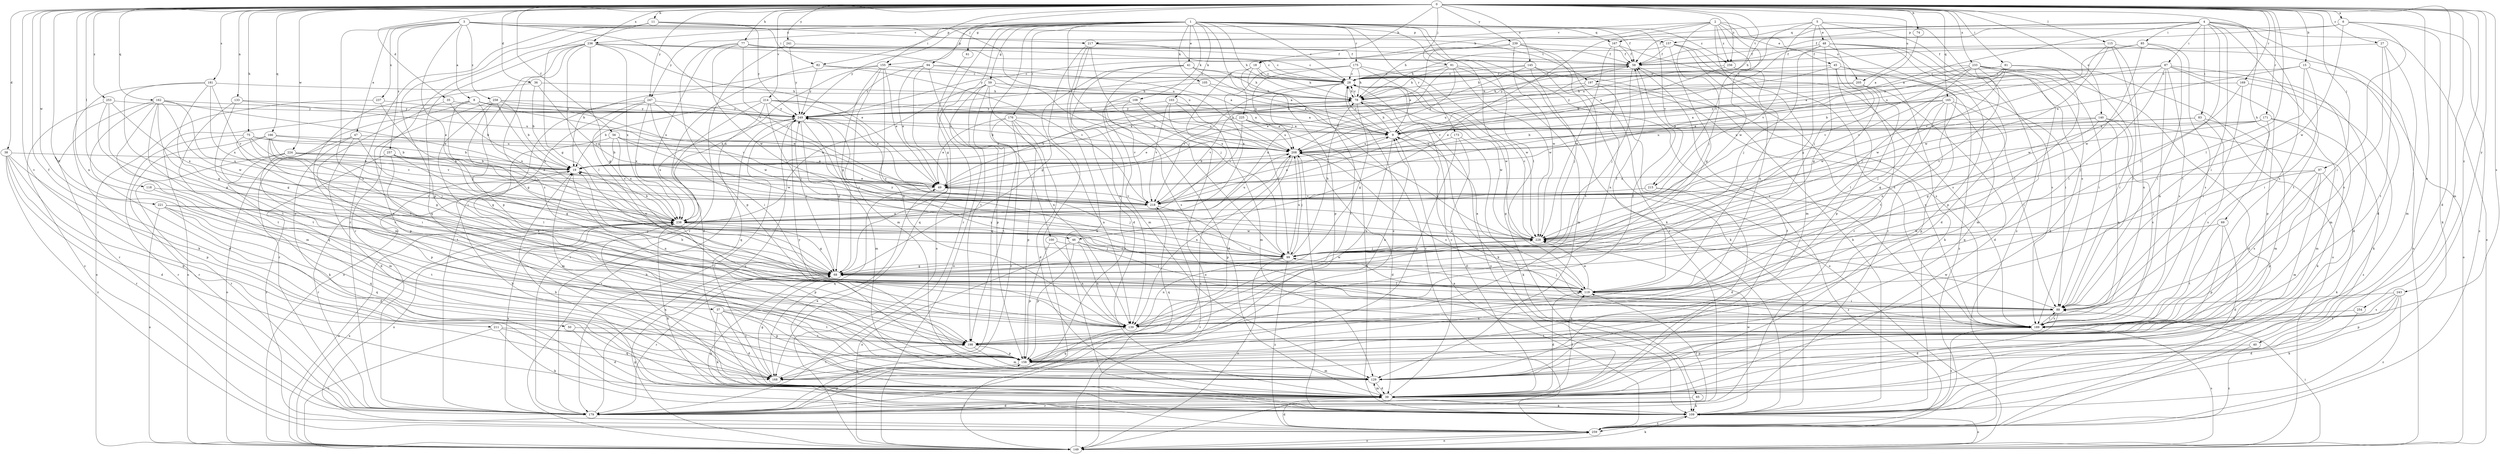 strict digraph  {
0;
1;
2;
3;
4;
5;
6;
8;
9;
11;
15;
18;
19;
27;
28;
35;
36;
37;
38;
39;
40;
41;
45;
46;
47;
48;
49;
50;
56;
58;
59;
61;
65;
68;
69;
74;
75;
77;
78;
81;
82;
83;
85;
87;
88;
91;
94;
97;
99;
100;
103;
105;
108;
109;
115;
118;
119;
129;
133;
139;
140;
145;
149;
155;
157;
158;
162;
165;
166;
167;
168;
169;
171;
173;
175;
176;
179;
181;
189;
197;
198;
205;
208;
211;
214;
215;
217;
218;
221;
224;
225;
228;
233;
236;
237;
238;
239;
241;
243;
247;
249;
253;
254;
256;
257;
258;
259;
0 -> 6  [label=a];
0 -> 11  [label=b];
0 -> 15  [label=b];
0 -> 18  [label=b];
0 -> 27  [label=c];
0 -> 35  [label=d];
0 -> 36  [label=d];
0 -> 37  [label=d];
0 -> 38  [label=d];
0 -> 39  [label=d];
0 -> 40  [label=e];
0 -> 50  [label=f];
0 -> 56  [label=f];
0 -> 69  [label=h];
0 -> 74  [label=h];
0 -> 75  [label=h];
0 -> 77  [label=h];
0 -> 81  [label=i];
0 -> 91  [label=j];
0 -> 94  [label=j];
0 -> 97  [label=j];
0 -> 115  [label=l];
0 -> 118  [label=l];
0 -> 119  [label=l];
0 -> 129  [label=m];
0 -> 133  [label=n];
0 -> 139  [label=n];
0 -> 140  [label=o];
0 -> 145  [label=o];
0 -> 155  [label=p];
0 -> 162  [label=q];
0 -> 165  [label=q];
0 -> 166  [label=q];
0 -> 169  [label=r];
0 -> 171  [label=r];
0 -> 181  [label=s];
0 -> 189  [label=s];
0 -> 197  [label=t];
0 -> 205  [label=u];
0 -> 211  [label=v];
0 -> 214  [label=v];
0 -> 221  [label=w];
0 -> 224  [label=w];
0 -> 233  [label=x];
0 -> 236  [label=x];
0 -> 239  [label=y];
0 -> 241  [label=y];
0 -> 243  [label=y];
0 -> 247  [label=y];
0 -> 253  [label=z];
0 -> 254  [label=z];
0 -> 256  [label=z];
1 -> 28  [label=c];
1 -> 41  [label=e];
1 -> 58  [label=f];
1 -> 59  [label=g];
1 -> 61  [label=g];
1 -> 65  [label=g];
1 -> 68  [label=g];
1 -> 78  [label=h];
1 -> 82  [label=i];
1 -> 99  [label=j];
1 -> 100  [label=k];
1 -> 103  [label=k];
1 -> 105  [label=k];
1 -> 108  [label=k];
1 -> 109  [label=k];
1 -> 119  [label=l];
1 -> 155  [label=p];
1 -> 173  [label=r];
1 -> 175  [label=r];
1 -> 176  [label=r];
1 -> 179  [label=r];
1 -> 215  [label=v];
1 -> 225  [label=w];
1 -> 236  [label=x];
1 -> 247  [label=y];
1 -> 249  [label=y];
1 -> 256  [label=z];
2 -> 18  [label=b];
2 -> 45  [label=e];
2 -> 46  [label=e];
2 -> 99  [label=j];
2 -> 139  [label=n];
2 -> 205  [label=u];
2 -> 215  [label=v];
2 -> 217  [label=v];
2 -> 228  [label=w];
2 -> 256  [label=z];
3 -> 8  [label=a];
3 -> 46  [label=e];
3 -> 47  [label=e];
3 -> 82  [label=i];
3 -> 139  [label=n];
3 -> 157  [label=p];
3 -> 197  [label=t];
3 -> 217  [label=v];
3 -> 218  [label=v];
3 -> 237  [label=x];
3 -> 257  [label=z];
3 -> 258  [label=z];
4 -> 9  [label=a];
4 -> 39  [label=d];
4 -> 58  [label=f];
4 -> 78  [label=h];
4 -> 83  [label=i];
4 -> 85  [label=i];
4 -> 87  [label=i];
4 -> 88  [label=i];
4 -> 119  [label=l];
4 -> 149  [label=o];
4 -> 167  [label=q];
4 -> 189  [label=s];
4 -> 198  [label=t];
5 -> 48  [label=e];
5 -> 68  [label=g];
5 -> 78  [label=h];
5 -> 99  [label=j];
5 -> 189  [label=s];
5 -> 208  [label=u];
5 -> 218  [label=v];
5 -> 259  [label=z];
6 -> 58  [label=f];
6 -> 88  [label=i];
6 -> 109  [label=k];
6 -> 157  [label=p];
6 -> 228  [label=w];
6 -> 259  [label=z];
8 -> 49  [label=e];
8 -> 99  [label=j];
8 -> 149  [label=o];
8 -> 179  [label=r];
8 -> 218  [label=v];
8 -> 238  [label=x];
8 -> 249  [label=y];
9 -> 28  [label=c];
9 -> 78  [label=h];
9 -> 139  [label=n];
9 -> 189  [label=s];
9 -> 208  [label=u];
11 -> 68  [label=g];
11 -> 158  [label=p];
11 -> 167  [label=q];
11 -> 179  [label=r];
11 -> 208  [label=u];
11 -> 249  [label=y];
15 -> 28  [label=c];
15 -> 88  [label=i];
15 -> 119  [label=l];
15 -> 149  [label=o];
15 -> 208  [label=u];
18 -> 28  [label=c];
18 -> 78  [label=h];
18 -> 158  [label=p];
18 -> 238  [label=x];
18 -> 259  [label=z];
19 -> 49  [label=e];
19 -> 139  [label=n];
19 -> 179  [label=r];
19 -> 218  [label=v];
27 -> 58  [label=f];
27 -> 129  [label=m];
27 -> 189  [label=s];
27 -> 198  [label=t];
28 -> 78  [label=h];
28 -> 149  [label=o];
28 -> 198  [label=t];
28 -> 218  [label=v];
28 -> 228  [label=w];
28 -> 238  [label=x];
35 -> 19  [label=b];
35 -> 198  [label=t];
35 -> 249  [label=y];
36 -> 19  [label=b];
36 -> 78  [label=h];
36 -> 129  [label=m];
36 -> 218  [label=v];
37 -> 39  [label=d];
37 -> 109  [label=k];
37 -> 158  [label=p];
37 -> 189  [label=s];
37 -> 198  [label=t];
38 -> 19  [label=b];
38 -> 39  [label=d];
38 -> 158  [label=p];
38 -> 168  [label=q];
38 -> 179  [label=r];
38 -> 259  [label=z];
39 -> 19  [label=b];
39 -> 28  [label=c];
39 -> 58  [label=f];
39 -> 109  [label=k];
39 -> 119  [label=l];
39 -> 129  [label=m];
39 -> 179  [label=r];
39 -> 238  [label=x];
40 -> 158  [label=p];
40 -> 259  [label=z];
41 -> 9  [label=a];
41 -> 28  [label=c];
41 -> 68  [label=g];
41 -> 78  [label=h];
41 -> 129  [label=m];
41 -> 139  [label=n];
45 -> 9  [label=a];
45 -> 28  [label=c];
45 -> 109  [label=k];
45 -> 158  [label=p];
45 -> 198  [label=t];
45 -> 259  [label=z];
46 -> 99  [label=j];
46 -> 119  [label=l];
46 -> 139  [label=n];
46 -> 149  [label=o];
46 -> 158  [label=p];
47 -> 39  [label=d];
47 -> 68  [label=g];
47 -> 109  [label=k];
47 -> 149  [label=o];
47 -> 208  [label=u];
48 -> 19  [label=b];
48 -> 39  [label=d];
48 -> 58  [label=f];
48 -> 68  [label=g];
48 -> 99  [label=j];
48 -> 158  [label=p];
48 -> 179  [label=r];
48 -> 189  [label=s];
49 -> 58  [label=f];
49 -> 78  [label=h];
49 -> 99  [label=j];
49 -> 168  [label=q];
49 -> 218  [label=v];
50 -> 39  [label=d];
50 -> 198  [label=t];
56 -> 19  [label=b];
56 -> 49  [label=e];
56 -> 139  [label=n];
56 -> 208  [label=u];
56 -> 228  [label=w];
56 -> 238  [label=x];
58 -> 28  [label=c];
58 -> 78  [label=h];
58 -> 99  [label=j];
58 -> 109  [label=k];
58 -> 249  [label=y];
59 -> 78  [label=h];
59 -> 139  [label=n];
59 -> 149  [label=o];
59 -> 158  [label=p];
59 -> 168  [label=q];
59 -> 189  [label=s];
59 -> 238  [label=x];
61 -> 149  [label=o];
65 -> 109  [label=k];
65 -> 179  [label=r];
68 -> 119  [label=l];
68 -> 179  [label=r];
68 -> 228  [label=w];
68 -> 249  [label=y];
69 -> 39  [label=d];
69 -> 158  [label=p];
69 -> 198  [label=t];
69 -> 228  [label=w];
74 -> 9  [label=a];
75 -> 19  [label=b];
75 -> 88  [label=i];
75 -> 99  [label=j];
75 -> 179  [label=r];
75 -> 208  [label=u];
75 -> 218  [label=v];
77 -> 28  [label=c];
77 -> 58  [label=f];
77 -> 158  [label=p];
77 -> 218  [label=v];
77 -> 228  [label=w];
77 -> 238  [label=x];
78 -> 28  [label=c];
78 -> 68  [label=g];
78 -> 109  [label=k];
78 -> 218  [label=v];
78 -> 228  [label=w];
78 -> 249  [label=y];
81 -> 28  [label=c];
81 -> 49  [label=e];
81 -> 88  [label=i];
81 -> 119  [label=l];
81 -> 218  [label=v];
81 -> 228  [label=w];
82 -> 28  [label=c];
82 -> 39  [label=d];
82 -> 218  [label=v];
82 -> 249  [label=y];
83 -> 9  [label=a];
83 -> 129  [label=m];
83 -> 189  [label=s];
83 -> 218  [label=v];
85 -> 58  [label=f];
85 -> 88  [label=i];
85 -> 189  [label=s];
85 -> 208  [label=u];
85 -> 228  [label=w];
87 -> 19  [label=b];
87 -> 28  [label=c];
87 -> 39  [label=d];
87 -> 119  [label=l];
87 -> 129  [label=m];
87 -> 139  [label=n];
87 -> 158  [label=p];
87 -> 189  [label=s];
87 -> 228  [label=w];
87 -> 249  [label=y];
88 -> 19  [label=b];
88 -> 39  [label=d];
88 -> 68  [label=g];
88 -> 139  [label=n];
88 -> 189  [label=s];
88 -> 228  [label=w];
91 -> 28  [label=c];
91 -> 49  [label=e];
91 -> 78  [label=h];
91 -> 129  [label=m];
91 -> 189  [label=s];
91 -> 208  [label=u];
91 -> 228  [label=w];
94 -> 9  [label=a];
94 -> 28  [label=c];
94 -> 49  [label=e];
94 -> 168  [label=q];
94 -> 198  [label=t];
94 -> 249  [label=y];
97 -> 49  [label=e];
97 -> 99  [label=j];
97 -> 109  [label=k];
97 -> 129  [label=m];
97 -> 158  [label=p];
97 -> 189  [label=s];
99 -> 68  [label=g];
99 -> 78  [label=h];
99 -> 139  [label=n];
99 -> 149  [label=o];
99 -> 208  [label=u];
99 -> 249  [label=y];
99 -> 259  [label=z];
100 -> 99  [label=j];
100 -> 139  [label=n];
100 -> 158  [label=p];
103 -> 9  [label=a];
103 -> 129  [label=m];
103 -> 149  [label=o];
103 -> 218  [label=v];
103 -> 249  [label=y];
105 -> 9  [label=a];
105 -> 78  [label=h];
105 -> 179  [label=r];
108 -> 39  [label=d];
108 -> 99  [label=j];
108 -> 208  [label=u];
108 -> 218  [label=v];
108 -> 249  [label=y];
109 -> 19  [label=b];
109 -> 49  [label=e];
109 -> 149  [label=o];
109 -> 189  [label=s];
109 -> 208  [label=u];
109 -> 228  [label=w];
109 -> 259  [label=z];
115 -> 58  [label=f];
115 -> 88  [label=i];
115 -> 139  [label=n];
115 -> 149  [label=o];
115 -> 218  [label=v];
115 -> 228  [label=w];
118 -> 168  [label=q];
118 -> 218  [label=v];
119 -> 9  [label=a];
119 -> 39  [label=d];
119 -> 58  [label=f];
119 -> 88  [label=i];
119 -> 99  [label=j];
119 -> 228  [label=w];
129 -> 19  [label=b];
129 -> 39  [label=d];
133 -> 68  [label=g];
133 -> 168  [label=q];
133 -> 208  [label=u];
133 -> 249  [label=y];
139 -> 58  [label=f];
139 -> 168  [label=q];
140 -> 9  [label=a];
140 -> 68  [label=g];
140 -> 109  [label=k];
140 -> 139  [label=n];
140 -> 189  [label=s];
140 -> 208  [label=u];
145 -> 19  [label=b];
145 -> 28  [label=c];
145 -> 99  [label=j];
145 -> 109  [label=k];
145 -> 189  [label=s];
145 -> 249  [label=y];
149 -> 68  [label=g];
149 -> 88  [label=i];
149 -> 109  [label=k];
149 -> 189  [label=s];
149 -> 218  [label=v];
149 -> 238  [label=x];
149 -> 249  [label=y];
149 -> 259  [label=z];
155 -> 19  [label=b];
155 -> 28  [label=c];
155 -> 49  [label=e];
155 -> 68  [label=g];
155 -> 129  [label=m];
155 -> 139  [label=n];
155 -> 238  [label=x];
157 -> 58  [label=f];
157 -> 68  [label=g];
157 -> 78  [label=h];
157 -> 129  [label=m];
157 -> 179  [label=r];
157 -> 189  [label=s];
158 -> 129  [label=m];
158 -> 168  [label=q];
158 -> 249  [label=y];
162 -> 39  [label=d];
162 -> 49  [label=e];
162 -> 129  [label=m];
162 -> 139  [label=n];
162 -> 179  [label=r];
162 -> 198  [label=t];
162 -> 228  [label=w];
162 -> 238  [label=x];
162 -> 249  [label=y];
165 -> 9  [label=a];
165 -> 19  [label=b];
165 -> 68  [label=g];
165 -> 88  [label=i];
165 -> 99  [label=j];
165 -> 158  [label=p];
165 -> 168  [label=q];
165 -> 249  [label=y];
166 -> 19  [label=b];
166 -> 68  [label=g];
166 -> 119  [label=l];
166 -> 179  [label=r];
166 -> 198  [label=t];
166 -> 208  [label=u];
166 -> 218  [label=v];
167 -> 58  [label=f];
167 -> 139  [label=n];
167 -> 189  [label=s];
167 -> 228  [label=w];
168 -> 28  [label=c];
168 -> 68  [label=g];
168 -> 198  [label=t];
169 -> 78  [label=h];
169 -> 88  [label=i];
169 -> 99  [label=j];
169 -> 109  [label=k];
171 -> 9  [label=a];
171 -> 88  [label=i];
171 -> 129  [label=m];
171 -> 208  [label=u];
171 -> 218  [label=v];
171 -> 259  [label=z];
173 -> 39  [label=d];
173 -> 109  [label=k];
173 -> 158  [label=p];
173 -> 208  [label=u];
175 -> 9  [label=a];
175 -> 28  [label=c];
175 -> 78  [label=h];
175 -> 208  [label=u];
175 -> 228  [label=w];
175 -> 238  [label=x];
176 -> 9  [label=a];
176 -> 39  [label=d];
176 -> 49  [label=e];
176 -> 139  [label=n];
176 -> 158  [label=p];
176 -> 179  [label=r];
176 -> 198  [label=t];
179 -> 39  [label=d];
179 -> 119  [label=l];
179 -> 158  [label=p];
179 -> 208  [label=u];
179 -> 238  [label=x];
179 -> 249  [label=y];
181 -> 68  [label=g];
181 -> 78  [label=h];
181 -> 109  [label=k];
181 -> 198  [label=t];
181 -> 218  [label=v];
181 -> 238  [label=x];
189 -> 88  [label=i];
189 -> 198  [label=t];
189 -> 249  [label=y];
197 -> 78  [label=h];
197 -> 149  [label=o];
197 -> 189  [label=s];
197 -> 208  [label=u];
198 -> 9  [label=a];
198 -> 129  [label=m];
198 -> 158  [label=p];
205 -> 39  [label=d];
205 -> 78  [label=h];
205 -> 119  [label=l];
205 -> 228  [label=w];
205 -> 249  [label=y];
208 -> 19  [label=b];
208 -> 39  [label=d];
208 -> 99  [label=j];
208 -> 139  [label=n];
208 -> 158  [label=p];
208 -> 189  [label=s];
211 -> 109  [label=k];
211 -> 149  [label=o];
211 -> 168  [label=q];
211 -> 198  [label=t];
214 -> 9  [label=a];
214 -> 19  [label=b];
214 -> 49  [label=e];
214 -> 99  [label=j];
214 -> 168  [label=q];
214 -> 179  [label=r];
214 -> 208  [label=u];
214 -> 249  [label=y];
215 -> 39  [label=d];
215 -> 218  [label=v];
215 -> 259  [label=z];
217 -> 28  [label=c];
217 -> 39  [label=d];
217 -> 58  [label=f];
217 -> 99  [label=j];
217 -> 109  [label=k];
217 -> 149  [label=o];
218 -> 9  [label=a];
218 -> 119  [label=l];
218 -> 168  [label=q];
218 -> 238  [label=x];
221 -> 39  [label=d];
221 -> 99  [label=j];
221 -> 149  [label=o];
221 -> 168  [label=q];
221 -> 198  [label=t];
221 -> 238  [label=x];
224 -> 19  [label=b];
224 -> 49  [label=e];
224 -> 129  [label=m];
224 -> 158  [label=p];
224 -> 179  [label=r];
224 -> 218  [label=v];
225 -> 9  [label=a];
225 -> 49  [label=e];
225 -> 109  [label=k];
225 -> 208  [label=u];
225 -> 218  [label=v];
228 -> 28  [label=c];
228 -> 99  [label=j];
228 -> 208  [label=u];
228 -> 249  [label=y];
233 -> 9  [label=a];
233 -> 28  [label=c];
233 -> 39  [label=d];
233 -> 88  [label=i];
233 -> 99  [label=j];
233 -> 129  [label=m];
233 -> 139  [label=n];
233 -> 149  [label=o];
233 -> 218  [label=v];
233 -> 259  [label=z];
236 -> 28  [label=c];
236 -> 49  [label=e];
236 -> 58  [label=f];
236 -> 68  [label=g];
236 -> 119  [label=l];
236 -> 158  [label=p];
236 -> 168  [label=q];
236 -> 179  [label=r];
236 -> 189  [label=s];
236 -> 208  [label=u];
236 -> 238  [label=x];
237 -> 99  [label=j];
237 -> 149  [label=o];
237 -> 249  [label=y];
238 -> 19  [label=b];
238 -> 68  [label=g];
238 -> 109  [label=k];
238 -> 149  [label=o];
238 -> 158  [label=p];
238 -> 208  [label=u];
238 -> 228  [label=w];
239 -> 19  [label=b];
239 -> 58  [label=f];
239 -> 179  [label=r];
239 -> 198  [label=t];
239 -> 228  [label=w];
239 -> 249  [label=y];
241 -> 58  [label=f];
241 -> 179  [label=r];
241 -> 249  [label=y];
243 -> 88  [label=i];
243 -> 109  [label=k];
243 -> 158  [label=p];
243 -> 189  [label=s];
243 -> 198  [label=t];
243 -> 259  [label=z];
247 -> 88  [label=i];
247 -> 139  [label=n];
247 -> 149  [label=o];
247 -> 179  [label=r];
247 -> 228  [label=w];
247 -> 238  [label=x];
247 -> 249  [label=y];
249 -> 9  [label=a];
249 -> 68  [label=g];
249 -> 129  [label=m];
249 -> 179  [label=r];
249 -> 238  [label=x];
253 -> 68  [label=g];
253 -> 198  [label=t];
253 -> 238  [label=x];
253 -> 249  [label=y];
253 -> 259  [label=z];
254 -> 39  [label=d];
254 -> 189  [label=s];
256 -> 28  [label=c];
256 -> 88  [label=i];
256 -> 119  [label=l];
256 -> 218  [label=v];
257 -> 19  [label=b];
257 -> 68  [label=g];
257 -> 119  [label=l];
257 -> 129  [label=m];
257 -> 259  [label=z];
258 -> 19  [label=b];
258 -> 68  [label=g];
258 -> 88  [label=i];
258 -> 158  [label=p];
258 -> 208  [label=u];
258 -> 238  [label=x];
258 -> 249  [label=y];
259 -> 9  [label=a];
259 -> 39  [label=d];
259 -> 68  [label=g];
259 -> 149  [label=o];
259 -> 238  [label=x];
}
